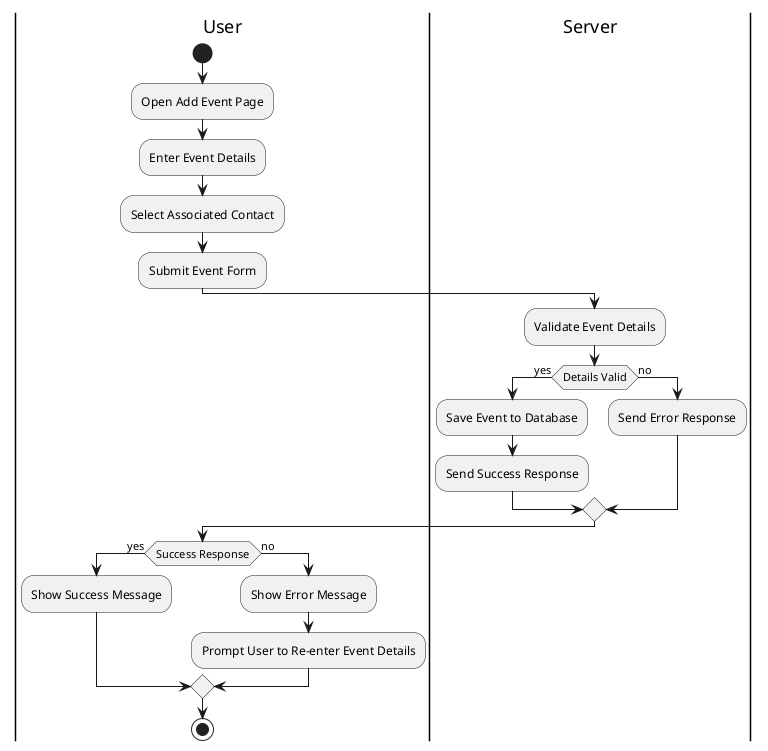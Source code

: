 @startuml
|User|
start
:Open Add Event Page;
:Enter Event Details;
:Select Associated Contact;
:Submit Event Form;

|Server|
:Validate Event Details;
if (Details Valid) then (yes)
  :Save Event to Database;
  :Send Success Response;
else (no)
  :Send Error Response;
endif

|User|
if (Success Response) then (yes)
  :Show Success Message;
else (no)
  :Show Error Message;
  :Prompt User to Re-enter Event Details;
endif
stop
@enduml
